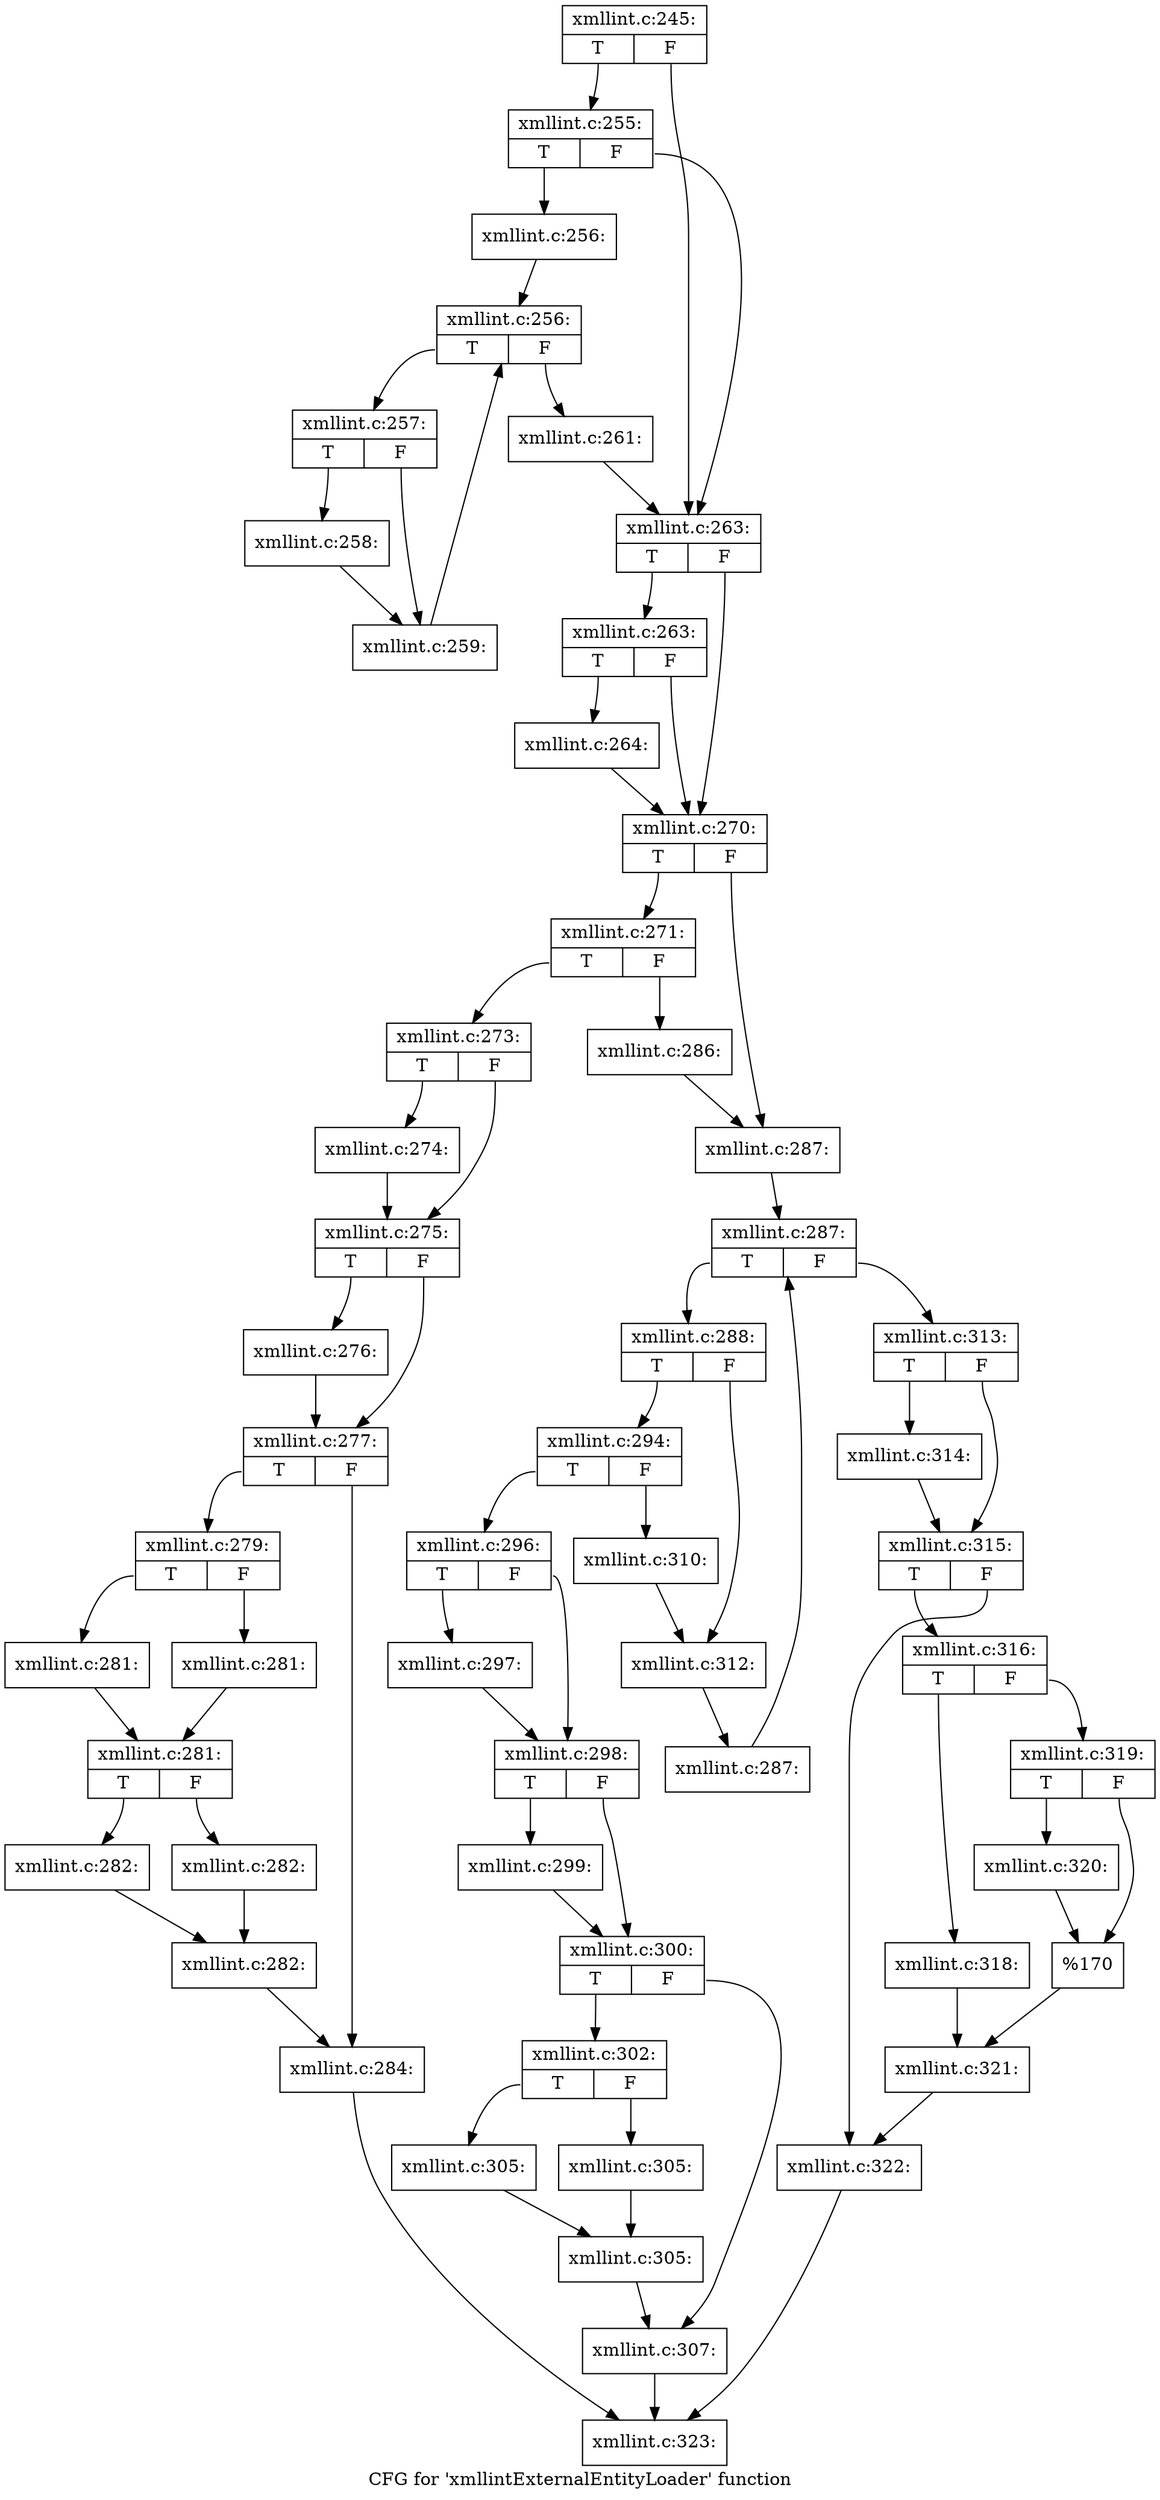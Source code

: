 digraph "CFG for 'xmllintExternalEntityLoader' function" {
	label="CFG for 'xmllintExternalEntityLoader' function";

	Node0x556d1b411fb0 [shape=record,label="{xmllint.c:245:|{<s0>T|<s1>F}}"];
	Node0x556d1b411fb0:s0 -> Node0x556d1b5d00e0;
	Node0x556d1b411fb0:s1 -> Node0x556d1b5d0090;
	Node0x556d1b5d00e0 [shape=record,label="{xmllint.c:255:|{<s0>T|<s1>F}}"];
	Node0x556d1b5d00e0:s0 -> Node0x556d1b5d0040;
	Node0x556d1b5d00e0:s1 -> Node0x556d1b5d0090;
	Node0x556d1b5d0040 [shape=record,label="{xmllint.c:256:}"];
	Node0x556d1b5d0040 -> Node0x556d1b5d0660;
	Node0x556d1b5d0660 [shape=record,label="{xmllint.c:256:|{<s0>T|<s1>F}}"];
	Node0x556d1b5d0660:s0 -> Node0x556d1b5d0ab0;
	Node0x556d1b5d0660:s1 -> Node0x556d1b5d0820;
	Node0x556d1b5d0ab0 [shape=record,label="{xmllint.c:257:|{<s0>T|<s1>F}}"];
	Node0x556d1b5d0ab0:s0 -> Node0x556d1b5d0ca0;
	Node0x556d1b5d0ab0:s1 -> Node0x556d1b5d0cf0;
	Node0x556d1b5d0ca0 [shape=record,label="{xmllint.c:258:}"];
	Node0x556d1b5d0ca0 -> Node0x556d1b5d0cf0;
	Node0x556d1b5d0cf0 [shape=record,label="{xmllint.c:259:}"];
	Node0x556d1b5d0cf0 -> Node0x556d1b5d0660;
	Node0x556d1b5d0820 [shape=record,label="{xmllint.c:261:}"];
	Node0x556d1b5d0820 -> Node0x556d1b5d0090;
	Node0x556d1b5d0090 [shape=record,label="{xmllint.c:263:|{<s0>T|<s1>F}}"];
	Node0x556d1b5d0090:s0 -> Node0x556d1b5d1780;
	Node0x556d1b5d0090:s1 -> Node0x556d1b5d1730;
	Node0x556d1b5d1780 [shape=record,label="{xmllint.c:263:|{<s0>T|<s1>F}}"];
	Node0x556d1b5d1780:s0 -> Node0x556d1b5d16e0;
	Node0x556d1b5d1780:s1 -> Node0x556d1b5d1730;
	Node0x556d1b5d16e0 [shape=record,label="{xmllint.c:264:}"];
	Node0x556d1b5d16e0 -> Node0x556d1b5d1730;
	Node0x556d1b5d1730 [shape=record,label="{xmllint.c:270:|{<s0>T|<s1>F}}"];
	Node0x556d1b5d1730:s0 -> Node0x556d1b5d2a50;
	Node0x556d1b5d1730:s1 -> Node0x556d1b5d2aa0;
	Node0x556d1b5d2a50 [shape=record,label="{xmllint.c:271:|{<s0>T|<s1>F}}"];
	Node0x556d1b5d2a50:s0 -> Node0x556d1b5d31e0;
	Node0x556d1b5d2a50:s1 -> Node0x556d1b5d3230;
	Node0x556d1b5d31e0 [shape=record,label="{xmllint.c:273:|{<s0>T|<s1>F}}"];
	Node0x556d1b5d31e0:s0 -> Node0x556d1b5d35f0;
	Node0x556d1b5d31e0:s1 -> Node0x556d1b5d3640;
	Node0x556d1b5d35f0 [shape=record,label="{xmllint.c:274:}"];
	Node0x556d1b5d35f0 -> Node0x556d1b5d3640;
	Node0x556d1b5d3640 [shape=record,label="{xmllint.c:275:|{<s0>T|<s1>F}}"];
	Node0x556d1b5d3640:s0 -> Node0x556d1b5d3d30;
	Node0x556d1b5d3640:s1 -> Node0x556d1b5d3d80;
	Node0x556d1b5d3d30 [shape=record,label="{xmllint.c:276:}"];
	Node0x556d1b5d3d30 -> Node0x556d1b5d3d80;
	Node0x556d1b5d3d80 [shape=record,label="{xmllint.c:277:|{<s0>T|<s1>F}}"];
	Node0x556d1b5d3d80:s0 -> Node0x556d1b5d44d0;
	Node0x556d1b5d3d80:s1 -> Node0x556d1b5d4520;
	Node0x556d1b5d44d0 [shape=record,label="{xmllint.c:279:|{<s0>T|<s1>F}}"];
	Node0x556d1b5d44d0:s0 -> Node0x556d1b5d4a50;
	Node0x556d1b5d44d0:s1 -> Node0x556d1b5d4aa0;
	Node0x556d1b5d4a50 [shape=record,label="{xmllint.c:281:}"];
	Node0x556d1b5d4a50 -> Node0x556d1b5d4af0;
	Node0x556d1b5d4aa0 [shape=record,label="{xmllint.c:281:}"];
	Node0x556d1b5d4aa0 -> Node0x556d1b5d4af0;
	Node0x556d1b5d4af0 [shape=record,label="{xmllint.c:281:|{<s0>T|<s1>F}}"];
	Node0x556d1b5d4af0:s0 -> Node0x556d1b5d4f10;
	Node0x556d1b5d4af0:s1 -> Node0x556d1b5d4f60;
	Node0x556d1b5d4f10 [shape=record,label="{xmllint.c:282:}"];
	Node0x556d1b5d4f10 -> Node0x556d1b5d4fb0;
	Node0x556d1b5d4f60 [shape=record,label="{xmllint.c:282:}"];
	Node0x556d1b5d4f60 -> Node0x556d1b5d4fb0;
	Node0x556d1b5d4fb0 [shape=record,label="{xmllint.c:282:}"];
	Node0x556d1b5d4fb0 -> Node0x556d1b5d4520;
	Node0x556d1b5d4520 [shape=record,label="{xmllint.c:284:}"];
	Node0x556d1b5d4520 -> Node0x556d1b5ce040;
	Node0x556d1b5d3230 [shape=record,label="{xmllint.c:286:}"];
	Node0x556d1b5d3230 -> Node0x556d1b5d2aa0;
	Node0x556d1b5d2aa0 [shape=record,label="{xmllint.c:287:}"];
	Node0x556d1b5d2aa0 -> Node0x556d1b5d5a50;
	Node0x556d1b5d5a50 [shape=record,label="{xmllint.c:287:|{<s0>T|<s1>F}}"];
	Node0x556d1b5d5a50:s0 -> Node0x556d1b5d5d30;
	Node0x556d1b5d5a50:s1 -> Node0x556d1b5d58b0;
	Node0x556d1b5d5d30 [shape=record,label="{xmllint.c:288:|{<s0>T|<s1>F}}"];
	Node0x556d1b5d5d30:s0 -> Node0x556d1b5d76f0;
	Node0x556d1b5d5d30:s1 -> Node0x556d1b5d7740;
	Node0x556d1b5d76f0 [shape=record,label="{xmllint.c:294:|{<s0>T|<s1>F}}"];
	Node0x556d1b5d76f0:s0 -> Node0x556d1b5d7e20;
	Node0x556d1b5d76f0:s1 -> Node0x556d1b5d7e70;
	Node0x556d1b5d7e20 [shape=record,label="{xmllint.c:296:|{<s0>T|<s1>F}}"];
	Node0x556d1b5d7e20:s0 -> Node0x556d1b5d8230;
	Node0x556d1b5d7e20:s1 -> Node0x556d1b5d8280;
	Node0x556d1b5d8230 [shape=record,label="{xmllint.c:297:}"];
	Node0x556d1b5d8230 -> Node0x556d1b5d8280;
	Node0x556d1b5d8280 [shape=record,label="{xmllint.c:298:|{<s0>T|<s1>F}}"];
	Node0x556d1b5d8280:s0 -> Node0x556d1b5d8970;
	Node0x556d1b5d8280:s1 -> Node0x556d1b5d89c0;
	Node0x556d1b5d8970 [shape=record,label="{xmllint.c:299:}"];
	Node0x556d1b5d8970 -> Node0x556d1b5d89c0;
	Node0x556d1b5d89c0 [shape=record,label="{xmllint.c:300:|{<s0>T|<s1>F}}"];
	Node0x556d1b5d89c0:s0 -> Node0x556d1b5d9110;
	Node0x556d1b5d89c0:s1 -> Node0x556d1b5d9160;
	Node0x556d1b5d9110 [shape=record,label="{xmllint.c:302:|{<s0>T|<s1>F}}"];
	Node0x556d1b5d9110:s0 -> Node0x556d1b5d9570;
	Node0x556d1b5d9110:s1 -> Node0x556d1b5d95c0;
	Node0x556d1b5d9570 [shape=record,label="{xmllint.c:305:}"];
	Node0x556d1b5d9570 -> Node0x556d1b5d9610;
	Node0x556d1b5d95c0 [shape=record,label="{xmllint.c:305:}"];
	Node0x556d1b5d95c0 -> Node0x556d1b5d9610;
	Node0x556d1b5d9610 [shape=record,label="{xmllint.c:305:}"];
	Node0x556d1b5d9610 -> Node0x556d1b5d9160;
	Node0x556d1b5d9160 [shape=record,label="{xmllint.c:307:}"];
	Node0x556d1b5d9160 -> Node0x556d1b5ce040;
	Node0x556d1b5d7e70 [shape=record,label="{xmllint.c:310:}"];
	Node0x556d1b5d7e70 -> Node0x556d1b5d7740;
	Node0x556d1b5d7740 [shape=record,label="{xmllint.c:312:}"];
	Node0x556d1b5d7740 -> Node0x556d1b5d5ca0;
	Node0x556d1b5d5ca0 [shape=record,label="{xmllint.c:287:}"];
	Node0x556d1b5d5ca0 -> Node0x556d1b5d5a50;
	Node0x556d1b5d58b0 [shape=record,label="{xmllint.c:313:|{<s0>T|<s1>F}}"];
	Node0x556d1b5d58b0:s0 -> Node0x556d1b5da6c0;
	Node0x556d1b5d58b0:s1 -> Node0x556d1b5da710;
	Node0x556d1b5da6c0 [shape=record,label="{xmllint.c:314:}"];
	Node0x556d1b5da6c0 -> Node0x556d1b5da710;
	Node0x556d1b5da710 [shape=record,label="{xmllint.c:315:|{<s0>T|<s1>F}}"];
	Node0x556d1b5da710:s0 -> Node0x556d1b5dae60;
	Node0x556d1b5da710:s1 -> Node0x556d1b5daeb0;
	Node0x556d1b5dae60 [shape=record,label="{xmllint.c:316:|{<s0>T|<s1>F}}"];
	Node0x556d1b5dae60:s0 -> Node0x556d1b5db5e0;
	Node0x556d1b5dae60:s1 -> Node0x556d1b5db680;
	Node0x556d1b5db5e0 [shape=record,label="{xmllint.c:318:}"];
	Node0x556d1b5db5e0 -> Node0x556d1b5db630;
	Node0x556d1b5db680 [shape=record,label="{xmllint.c:319:|{<s0>T|<s1>F}}"];
	Node0x556d1b5db680:s0 -> Node0x556d1b5dbe80;
	Node0x556d1b5db680:s1 -> Node0x556d1b5dbed0;
	Node0x556d1b5dbe80 [shape=record,label="{xmllint.c:320:}"];
	Node0x556d1b5dbe80 -> Node0x556d1b5dbed0;
	Node0x556d1b5dbed0 [shape=record,label="{%170}"];
	Node0x556d1b5dbed0 -> Node0x556d1b5db630;
	Node0x556d1b5db630 [shape=record,label="{xmllint.c:321:}"];
	Node0x556d1b5db630 -> Node0x556d1b5daeb0;
	Node0x556d1b5daeb0 [shape=record,label="{xmllint.c:322:}"];
	Node0x556d1b5daeb0 -> Node0x556d1b5ce040;
	Node0x556d1b5ce040 [shape=record,label="{xmllint.c:323:}"];
}
